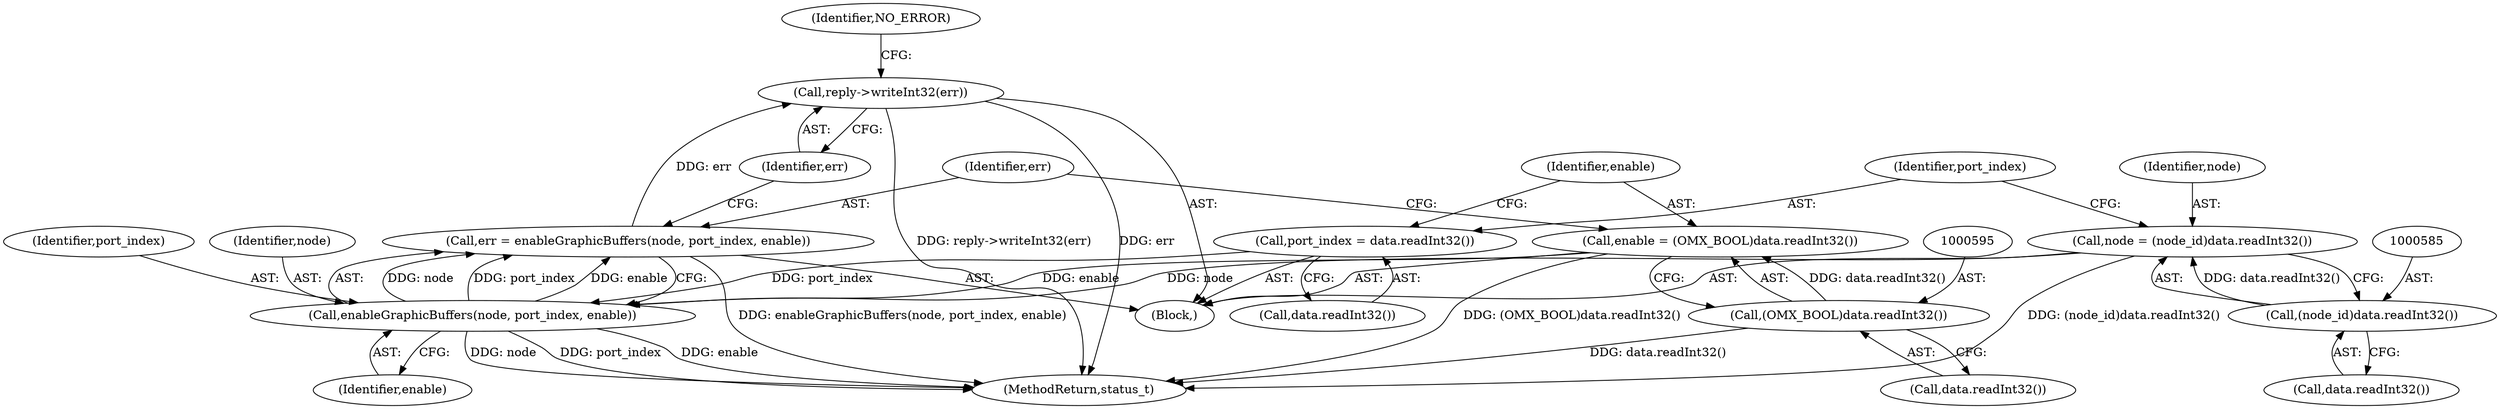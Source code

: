 digraph "0_Android_0bb5ced60304da7f61478ffd359e7ba65d72f181@API" {
"1000604" [label="(Call,reply->writeInt32(err))"];
"1000598" [label="(Call,err = enableGraphicBuffers(node, port_index, enable))"];
"1000600" [label="(Call,enableGraphicBuffers(node, port_index, enable))"];
"1000582" [label="(Call,node = (node_id)data.readInt32())"];
"1000584" [label="(Call,(node_id)data.readInt32())"];
"1000588" [label="(Call,port_index = data.readInt32())"];
"1000592" [label="(Call,enable = (OMX_BOOL)data.readInt32())"];
"1000594" [label="(Call,(OMX_BOOL)data.readInt32())"];
"1000586" [label="(Call,data.readInt32())"];
"1000582" [label="(Call,node = (node_id)data.readInt32())"];
"1000593" [label="(Identifier,enable)"];
"1000602" [label="(Identifier,port_index)"];
"1000576" [label="(Block,)"];
"1000584" [label="(Call,(node_id)data.readInt32())"];
"1000603" [label="(Identifier,enable)"];
"1000600" [label="(Call,enableGraphicBuffers(node, port_index, enable))"];
"1000604" [label="(Call,reply->writeInt32(err))"];
"1000596" [label="(Call,data.readInt32())"];
"1000589" [label="(Identifier,port_index)"];
"1000588" [label="(Call,port_index = data.readInt32())"];
"1000592" [label="(Call,enable = (OMX_BOOL)data.readInt32())"];
"1001353" [label="(MethodReturn,status_t)"];
"1000598" [label="(Call,err = enableGraphicBuffers(node, port_index, enable))"];
"1000599" [label="(Identifier,err)"];
"1000601" [label="(Identifier,node)"];
"1000607" [label="(Identifier,NO_ERROR)"];
"1000583" [label="(Identifier,node)"];
"1000590" [label="(Call,data.readInt32())"];
"1000605" [label="(Identifier,err)"];
"1000594" [label="(Call,(OMX_BOOL)data.readInt32())"];
"1000604" -> "1000576"  [label="AST: "];
"1000604" -> "1000605"  [label="CFG: "];
"1000605" -> "1000604"  [label="AST: "];
"1000607" -> "1000604"  [label="CFG: "];
"1000604" -> "1001353"  [label="DDG: reply->writeInt32(err)"];
"1000604" -> "1001353"  [label="DDG: err"];
"1000598" -> "1000604"  [label="DDG: err"];
"1000598" -> "1000576"  [label="AST: "];
"1000598" -> "1000600"  [label="CFG: "];
"1000599" -> "1000598"  [label="AST: "];
"1000600" -> "1000598"  [label="AST: "];
"1000605" -> "1000598"  [label="CFG: "];
"1000598" -> "1001353"  [label="DDG: enableGraphicBuffers(node, port_index, enable)"];
"1000600" -> "1000598"  [label="DDG: node"];
"1000600" -> "1000598"  [label="DDG: port_index"];
"1000600" -> "1000598"  [label="DDG: enable"];
"1000600" -> "1000603"  [label="CFG: "];
"1000601" -> "1000600"  [label="AST: "];
"1000602" -> "1000600"  [label="AST: "];
"1000603" -> "1000600"  [label="AST: "];
"1000600" -> "1001353"  [label="DDG: port_index"];
"1000600" -> "1001353"  [label="DDG: enable"];
"1000600" -> "1001353"  [label="DDG: node"];
"1000582" -> "1000600"  [label="DDG: node"];
"1000588" -> "1000600"  [label="DDG: port_index"];
"1000592" -> "1000600"  [label="DDG: enable"];
"1000582" -> "1000576"  [label="AST: "];
"1000582" -> "1000584"  [label="CFG: "];
"1000583" -> "1000582"  [label="AST: "];
"1000584" -> "1000582"  [label="AST: "];
"1000589" -> "1000582"  [label="CFG: "];
"1000582" -> "1001353"  [label="DDG: (node_id)data.readInt32()"];
"1000584" -> "1000582"  [label="DDG: data.readInt32()"];
"1000584" -> "1000586"  [label="CFG: "];
"1000585" -> "1000584"  [label="AST: "];
"1000586" -> "1000584"  [label="AST: "];
"1000588" -> "1000576"  [label="AST: "];
"1000588" -> "1000590"  [label="CFG: "];
"1000589" -> "1000588"  [label="AST: "];
"1000590" -> "1000588"  [label="AST: "];
"1000593" -> "1000588"  [label="CFG: "];
"1000592" -> "1000576"  [label="AST: "];
"1000592" -> "1000594"  [label="CFG: "];
"1000593" -> "1000592"  [label="AST: "];
"1000594" -> "1000592"  [label="AST: "];
"1000599" -> "1000592"  [label="CFG: "];
"1000592" -> "1001353"  [label="DDG: (OMX_BOOL)data.readInt32()"];
"1000594" -> "1000592"  [label="DDG: data.readInt32()"];
"1000594" -> "1000596"  [label="CFG: "];
"1000595" -> "1000594"  [label="AST: "];
"1000596" -> "1000594"  [label="AST: "];
"1000594" -> "1001353"  [label="DDG: data.readInt32()"];
}
